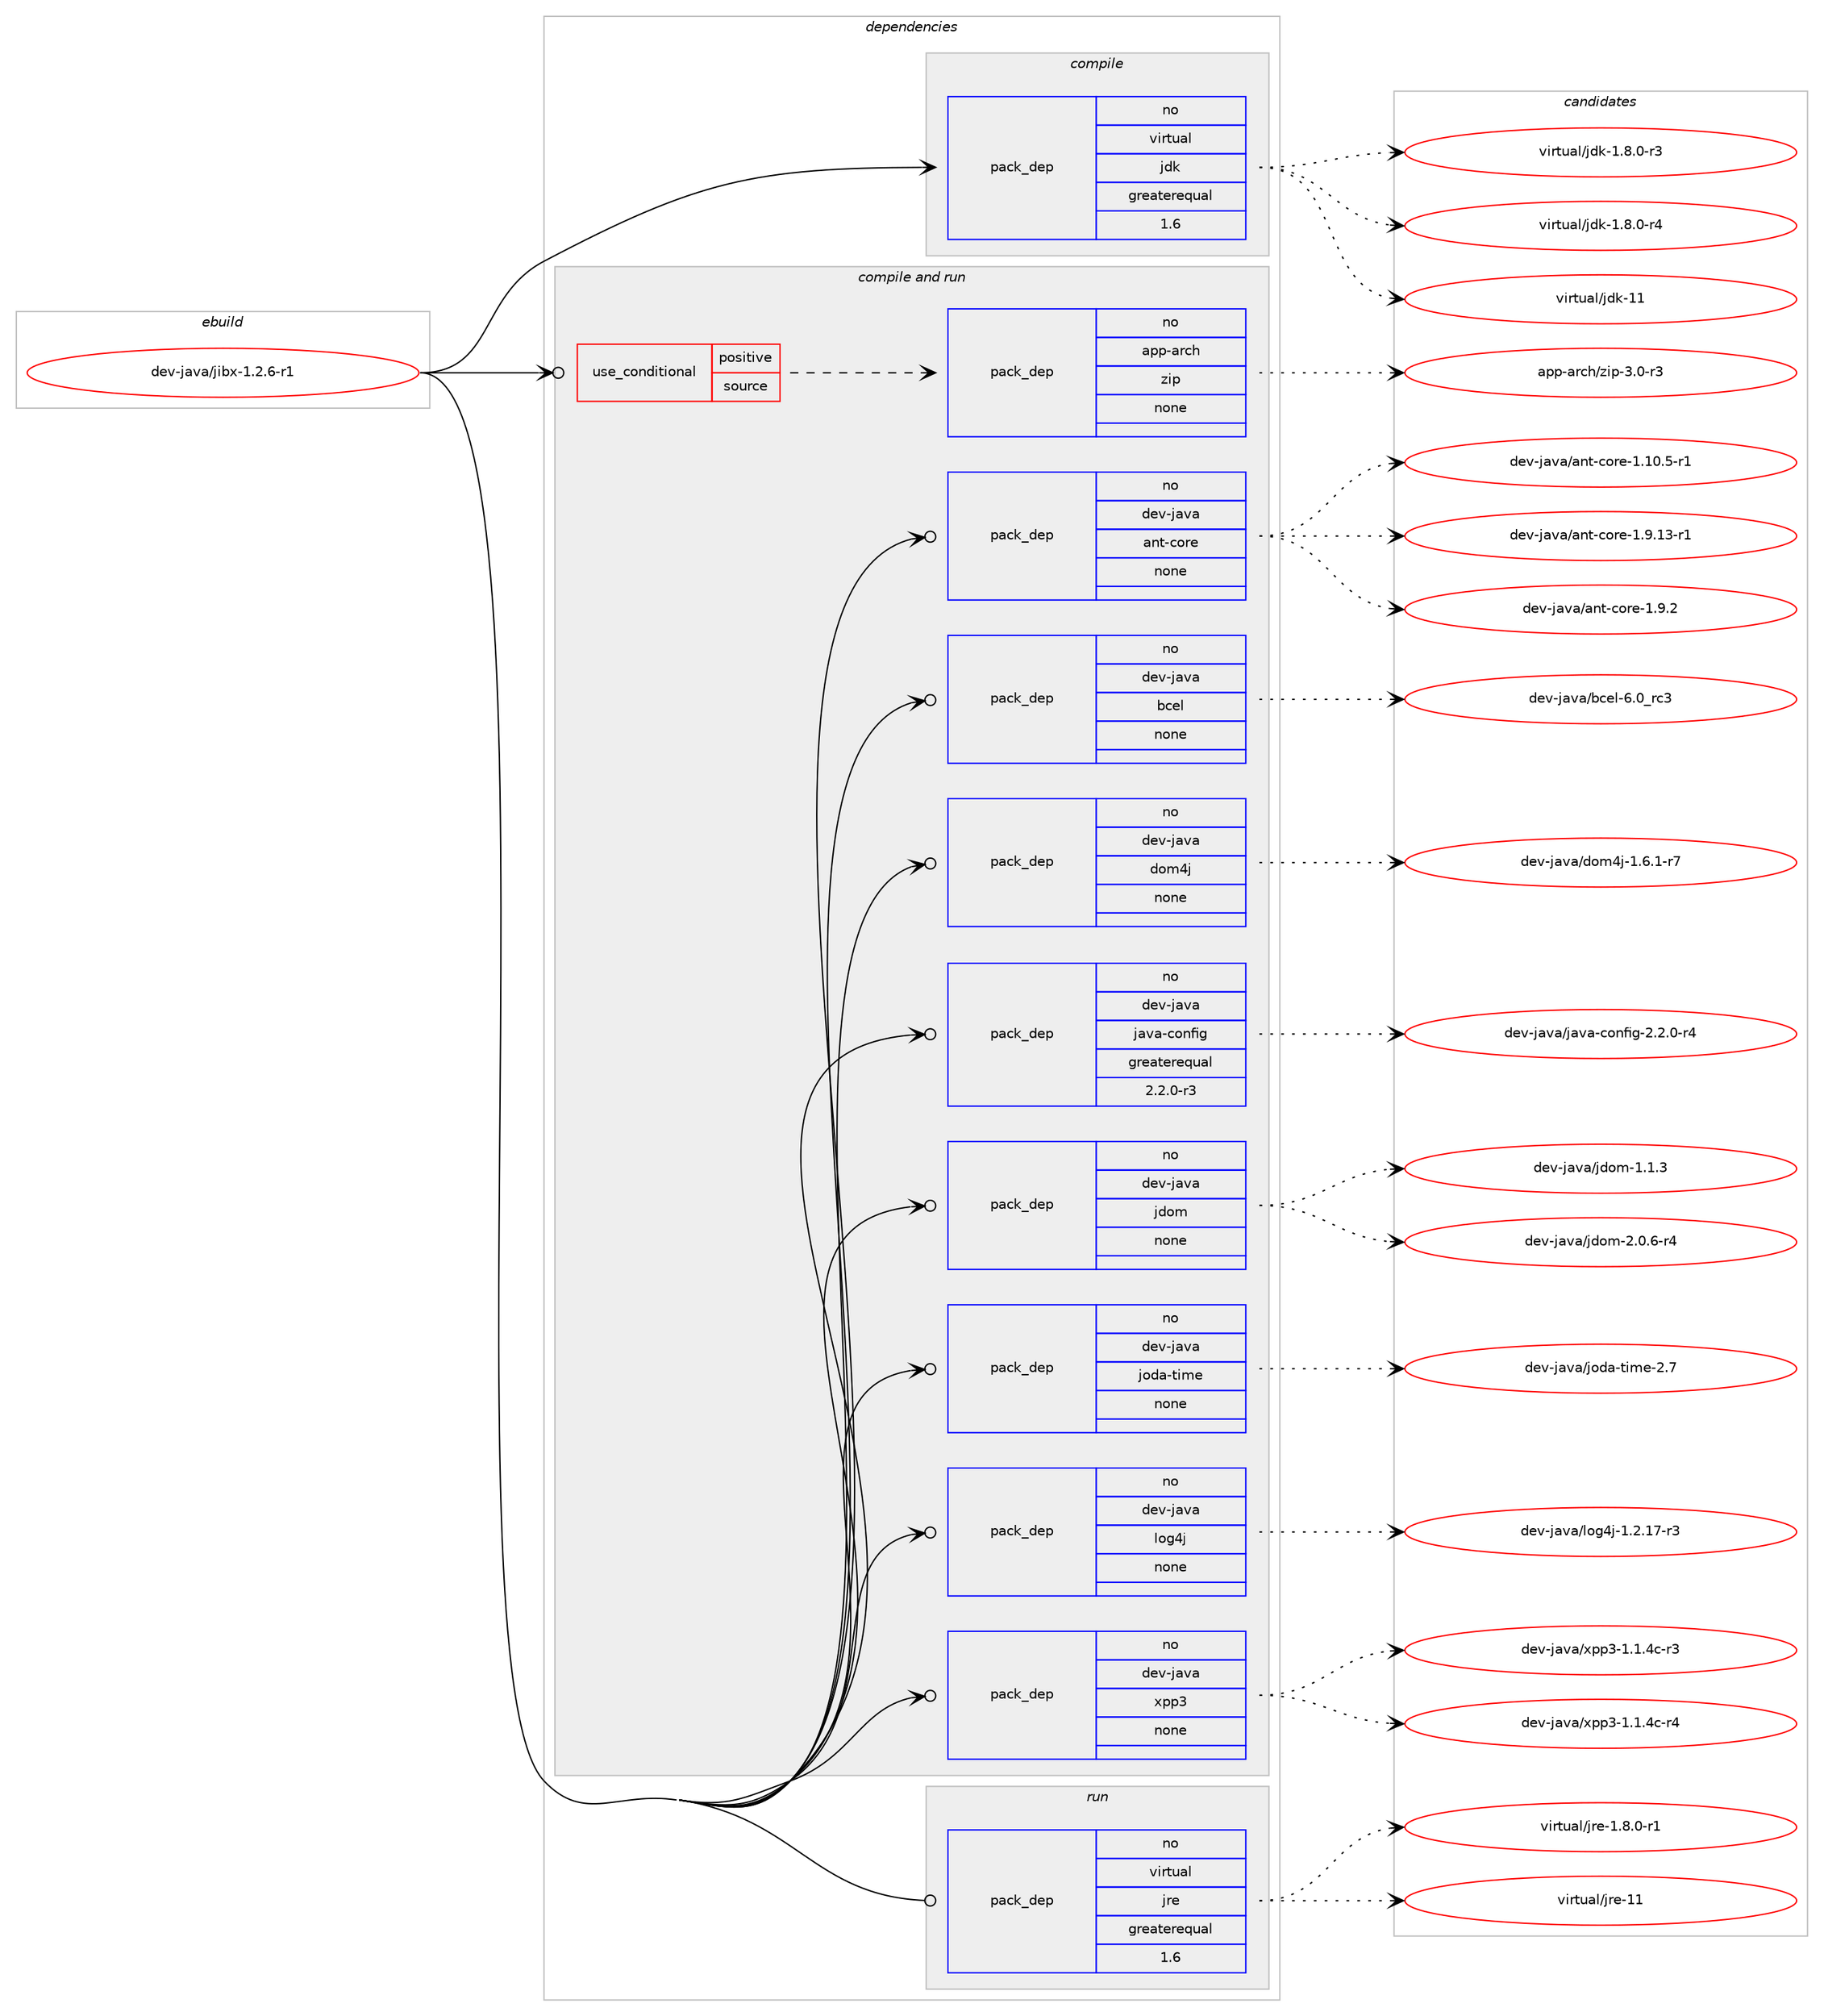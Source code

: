 digraph prolog {

# *************
# Graph options
# *************

newrank=true;
concentrate=true;
compound=true;
graph [rankdir=LR,fontname=Helvetica,fontsize=10,ranksep=1.5];#, ranksep=2.5, nodesep=0.2];
edge  [arrowhead=vee];
node  [fontname=Helvetica,fontsize=10];

# **********
# The ebuild
# **********

subgraph cluster_leftcol {
color=gray;
rank=same;
label=<<i>ebuild</i>>;
id [label="dev-java/jibx-1.2.6-r1", color=red, width=4, href="../dev-java/jibx-1.2.6-r1.svg"];
}

# ****************
# The dependencies
# ****************

subgraph cluster_midcol {
color=gray;
label=<<i>dependencies</i>>;
subgraph cluster_compile {
fillcolor="#eeeeee";
style=filled;
label=<<i>compile</i>>;
subgraph pack968904 {
dependency1354284 [label=<<TABLE BORDER="0" CELLBORDER="1" CELLSPACING="0" CELLPADDING="4" WIDTH="220"><TR><TD ROWSPAN="6" CELLPADDING="30">pack_dep</TD></TR><TR><TD WIDTH="110">no</TD></TR><TR><TD>virtual</TD></TR><TR><TD>jdk</TD></TR><TR><TD>greaterequal</TD></TR><TR><TD>1.6</TD></TR></TABLE>>, shape=none, color=blue];
}
id:e -> dependency1354284:w [weight=20,style="solid",arrowhead="vee"];
}
subgraph cluster_compileandrun {
fillcolor="#eeeeee";
style=filled;
label=<<i>compile and run</i>>;
subgraph cond362942 {
dependency1354285 [label=<<TABLE BORDER="0" CELLBORDER="1" CELLSPACING="0" CELLPADDING="4"><TR><TD ROWSPAN="3" CELLPADDING="10">use_conditional</TD></TR><TR><TD>positive</TD></TR><TR><TD>source</TD></TR></TABLE>>, shape=none, color=red];
subgraph pack968905 {
dependency1354286 [label=<<TABLE BORDER="0" CELLBORDER="1" CELLSPACING="0" CELLPADDING="4" WIDTH="220"><TR><TD ROWSPAN="6" CELLPADDING="30">pack_dep</TD></TR><TR><TD WIDTH="110">no</TD></TR><TR><TD>app-arch</TD></TR><TR><TD>zip</TD></TR><TR><TD>none</TD></TR><TR><TD></TD></TR></TABLE>>, shape=none, color=blue];
}
dependency1354285:e -> dependency1354286:w [weight=20,style="dashed",arrowhead="vee"];
}
id:e -> dependency1354285:w [weight=20,style="solid",arrowhead="odotvee"];
subgraph pack968906 {
dependency1354287 [label=<<TABLE BORDER="0" CELLBORDER="1" CELLSPACING="0" CELLPADDING="4" WIDTH="220"><TR><TD ROWSPAN="6" CELLPADDING="30">pack_dep</TD></TR><TR><TD WIDTH="110">no</TD></TR><TR><TD>dev-java</TD></TR><TR><TD>ant-core</TD></TR><TR><TD>none</TD></TR><TR><TD></TD></TR></TABLE>>, shape=none, color=blue];
}
id:e -> dependency1354287:w [weight=20,style="solid",arrowhead="odotvee"];
subgraph pack968907 {
dependency1354288 [label=<<TABLE BORDER="0" CELLBORDER="1" CELLSPACING="0" CELLPADDING="4" WIDTH="220"><TR><TD ROWSPAN="6" CELLPADDING="30">pack_dep</TD></TR><TR><TD WIDTH="110">no</TD></TR><TR><TD>dev-java</TD></TR><TR><TD>bcel</TD></TR><TR><TD>none</TD></TR><TR><TD></TD></TR></TABLE>>, shape=none, color=blue];
}
id:e -> dependency1354288:w [weight=20,style="solid",arrowhead="odotvee"];
subgraph pack968908 {
dependency1354289 [label=<<TABLE BORDER="0" CELLBORDER="1" CELLSPACING="0" CELLPADDING="4" WIDTH="220"><TR><TD ROWSPAN="6" CELLPADDING="30">pack_dep</TD></TR><TR><TD WIDTH="110">no</TD></TR><TR><TD>dev-java</TD></TR><TR><TD>dom4j</TD></TR><TR><TD>none</TD></TR><TR><TD></TD></TR></TABLE>>, shape=none, color=blue];
}
id:e -> dependency1354289:w [weight=20,style="solid",arrowhead="odotvee"];
subgraph pack968909 {
dependency1354290 [label=<<TABLE BORDER="0" CELLBORDER="1" CELLSPACING="0" CELLPADDING="4" WIDTH="220"><TR><TD ROWSPAN="6" CELLPADDING="30">pack_dep</TD></TR><TR><TD WIDTH="110">no</TD></TR><TR><TD>dev-java</TD></TR><TR><TD>java-config</TD></TR><TR><TD>greaterequal</TD></TR><TR><TD>2.2.0-r3</TD></TR></TABLE>>, shape=none, color=blue];
}
id:e -> dependency1354290:w [weight=20,style="solid",arrowhead="odotvee"];
subgraph pack968910 {
dependency1354291 [label=<<TABLE BORDER="0" CELLBORDER="1" CELLSPACING="0" CELLPADDING="4" WIDTH="220"><TR><TD ROWSPAN="6" CELLPADDING="30">pack_dep</TD></TR><TR><TD WIDTH="110">no</TD></TR><TR><TD>dev-java</TD></TR><TR><TD>jdom</TD></TR><TR><TD>none</TD></TR><TR><TD></TD></TR></TABLE>>, shape=none, color=blue];
}
id:e -> dependency1354291:w [weight=20,style="solid",arrowhead="odotvee"];
subgraph pack968911 {
dependency1354292 [label=<<TABLE BORDER="0" CELLBORDER="1" CELLSPACING="0" CELLPADDING="4" WIDTH="220"><TR><TD ROWSPAN="6" CELLPADDING="30">pack_dep</TD></TR><TR><TD WIDTH="110">no</TD></TR><TR><TD>dev-java</TD></TR><TR><TD>joda-time</TD></TR><TR><TD>none</TD></TR><TR><TD></TD></TR></TABLE>>, shape=none, color=blue];
}
id:e -> dependency1354292:w [weight=20,style="solid",arrowhead="odotvee"];
subgraph pack968912 {
dependency1354293 [label=<<TABLE BORDER="0" CELLBORDER="1" CELLSPACING="0" CELLPADDING="4" WIDTH="220"><TR><TD ROWSPAN="6" CELLPADDING="30">pack_dep</TD></TR><TR><TD WIDTH="110">no</TD></TR><TR><TD>dev-java</TD></TR><TR><TD>log4j</TD></TR><TR><TD>none</TD></TR><TR><TD></TD></TR></TABLE>>, shape=none, color=blue];
}
id:e -> dependency1354293:w [weight=20,style="solid",arrowhead="odotvee"];
subgraph pack968913 {
dependency1354294 [label=<<TABLE BORDER="0" CELLBORDER="1" CELLSPACING="0" CELLPADDING="4" WIDTH="220"><TR><TD ROWSPAN="6" CELLPADDING="30">pack_dep</TD></TR><TR><TD WIDTH="110">no</TD></TR><TR><TD>dev-java</TD></TR><TR><TD>xpp3</TD></TR><TR><TD>none</TD></TR><TR><TD></TD></TR></TABLE>>, shape=none, color=blue];
}
id:e -> dependency1354294:w [weight=20,style="solid",arrowhead="odotvee"];
}
subgraph cluster_run {
fillcolor="#eeeeee";
style=filled;
label=<<i>run</i>>;
subgraph pack968914 {
dependency1354295 [label=<<TABLE BORDER="0" CELLBORDER="1" CELLSPACING="0" CELLPADDING="4" WIDTH="220"><TR><TD ROWSPAN="6" CELLPADDING="30">pack_dep</TD></TR><TR><TD WIDTH="110">no</TD></TR><TR><TD>virtual</TD></TR><TR><TD>jre</TD></TR><TR><TD>greaterequal</TD></TR><TR><TD>1.6</TD></TR></TABLE>>, shape=none, color=blue];
}
id:e -> dependency1354295:w [weight=20,style="solid",arrowhead="odot"];
}
}

# **************
# The candidates
# **************

subgraph cluster_choices {
rank=same;
color=gray;
label=<<i>candidates</i>>;

subgraph choice968904 {
color=black;
nodesep=1;
choice11810511411611797108471061001074549465646484511451 [label="virtual/jdk-1.8.0-r3", color=red, width=4,href="../virtual/jdk-1.8.0-r3.svg"];
choice11810511411611797108471061001074549465646484511452 [label="virtual/jdk-1.8.0-r4", color=red, width=4,href="../virtual/jdk-1.8.0-r4.svg"];
choice1181051141161179710847106100107454949 [label="virtual/jdk-11", color=red, width=4,href="../virtual/jdk-11.svg"];
dependency1354284:e -> choice11810511411611797108471061001074549465646484511451:w [style=dotted,weight="100"];
dependency1354284:e -> choice11810511411611797108471061001074549465646484511452:w [style=dotted,weight="100"];
dependency1354284:e -> choice1181051141161179710847106100107454949:w [style=dotted,weight="100"];
}
subgraph choice968905 {
color=black;
nodesep=1;
choice9711211245971149910447122105112455146484511451 [label="app-arch/zip-3.0-r3", color=red, width=4,href="../app-arch/zip-3.0-r3.svg"];
dependency1354286:e -> choice9711211245971149910447122105112455146484511451:w [style=dotted,weight="100"];
}
subgraph choice968906 {
color=black;
nodesep=1;
choice10010111845106971189747971101164599111114101454946494846534511449 [label="dev-java/ant-core-1.10.5-r1", color=red, width=4,href="../dev-java/ant-core-1.10.5-r1.svg"];
choice10010111845106971189747971101164599111114101454946574649514511449 [label="dev-java/ant-core-1.9.13-r1", color=red, width=4,href="../dev-java/ant-core-1.9.13-r1.svg"];
choice10010111845106971189747971101164599111114101454946574650 [label="dev-java/ant-core-1.9.2", color=red, width=4,href="../dev-java/ant-core-1.9.2.svg"];
dependency1354287:e -> choice10010111845106971189747971101164599111114101454946494846534511449:w [style=dotted,weight="100"];
dependency1354287:e -> choice10010111845106971189747971101164599111114101454946574649514511449:w [style=dotted,weight="100"];
dependency1354287:e -> choice10010111845106971189747971101164599111114101454946574650:w [style=dotted,weight="100"];
}
subgraph choice968907 {
color=black;
nodesep=1;
choice10010111845106971189747989910110845544648951149951 [label="dev-java/bcel-6.0_rc3", color=red, width=4,href="../dev-java/bcel-6.0_rc3.svg"];
dependency1354288:e -> choice10010111845106971189747989910110845544648951149951:w [style=dotted,weight="100"];
}
subgraph choice968908 {
color=black;
nodesep=1;
choice10010111845106971189747100111109521064549465446494511455 [label="dev-java/dom4j-1.6.1-r7", color=red, width=4,href="../dev-java/dom4j-1.6.1-r7.svg"];
dependency1354289:e -> choice10010111845106971189747100111109521064549465446494511455:w [style=dotted,weight="100"];
}
subgraph choice968909 {
color=black;
nodesep=1;
choice10010111845106971189747106971189745991111101021051034550465046484511452 [label="dev-java/java-config-2.2.0-r4", color=red, width=4,href="../dev-java/java-config-2.2.0-r4.svg"];
dependency1354290:e -> choice10010111845106971189747106971189745991111101021051034550465046484511452:w [style=dotted,weight="100"];
}
subgraph choice968910 {
color=black;
nodesep=1;
choice10010111845106971189747106100111109454946494651 [label="dev-java/jdom-1.1.3", color=red, width=4,href="../dev-java/jdom-1.1.3.svg"];
choice100101118451069711897471061001111094550464846544511452 [label="dev-java/jdom-2.0.6-r4", color=red, width=4,href="../dev-java/jdom-2.0.6-r4.svg"];
dependency1354291:e -> choice10010111845106971189747106100111109454946494651:w [style=dotted,weight="100"];
dependency1354291:e -> choice100101118451069711897471061001111094550464846544511452:w [style=dotted,weight="100"];
}
subgraph choice968911 {
color=black;
nodesep=1;
choice10010111845106971189747106111100974511610510910145504655 [label="dev-java/joda-time-2.7", color=red, width=4,href="../dev-java/joda-time-2.7.svg"];
dependency1354292:e -> choice10010111845106971189747106111100974511610510910145504655:w [style=dotted,weight="100"];
}
subgraph choice968912 {
color=black;
nodesep=1;
choice1001011184510697118974710811110352106454946504649554511451 [label="dev-java/log4j-1.2.17-r3", color=red, width=4,href="../dev-java/log4j-1.2.17-r3.svg"];
dependency1354293:e -> choice1001011184510697118974710811110352106454946504649554511451:w [style=dotted,weight="100"];
}
subgraph choice968913 {
color=black;
nodesep=1;
choice1001011184510697118974712011211251454946494652994511451 [label="dev-java/xpp3-1.1.4c-r3", color=red, width=4,href="../dev-java/xpp3-1.1.4c-r3.svg"];
choice1001011184510697118974712011211251454946494652994511452 [label="dev-java/xpp3-1.1.4c-r4", color=red, width=4,href="../dev-java/xpp3-1.1.4c-r4.svg"];
dependency1354294:e -> choice1001011184510697118974712011211251454946494652994511451:w [style=dotted,weight="100"];
dependency1354294:e -> choice1001011184510697118974712011211251454946494652994511452:w [style=dotted,weight="100"];
}
subgraph choice968914 {
color=black;
nodesep=1;
choice11810511411611797108471061141014549465646484511449 [label="virtual/jre-1.8.0-r1", color=red, width=4,href="../virtual/jre-1.8.0-r1.svg"];
choice1181051141161179710847106114101454949 [label="virtual/jre-11", color=red, width=4,href="../virtual/jre-11.svg"];
dependency1354295:e -> choice11810511411611797108471061141014549465646484511449:w [style=dotted,weight="100"];
dependency1354295:e -> choice1181051141161179710847106114101454949:w [style=dotted,weight="100"];
}
}

}
